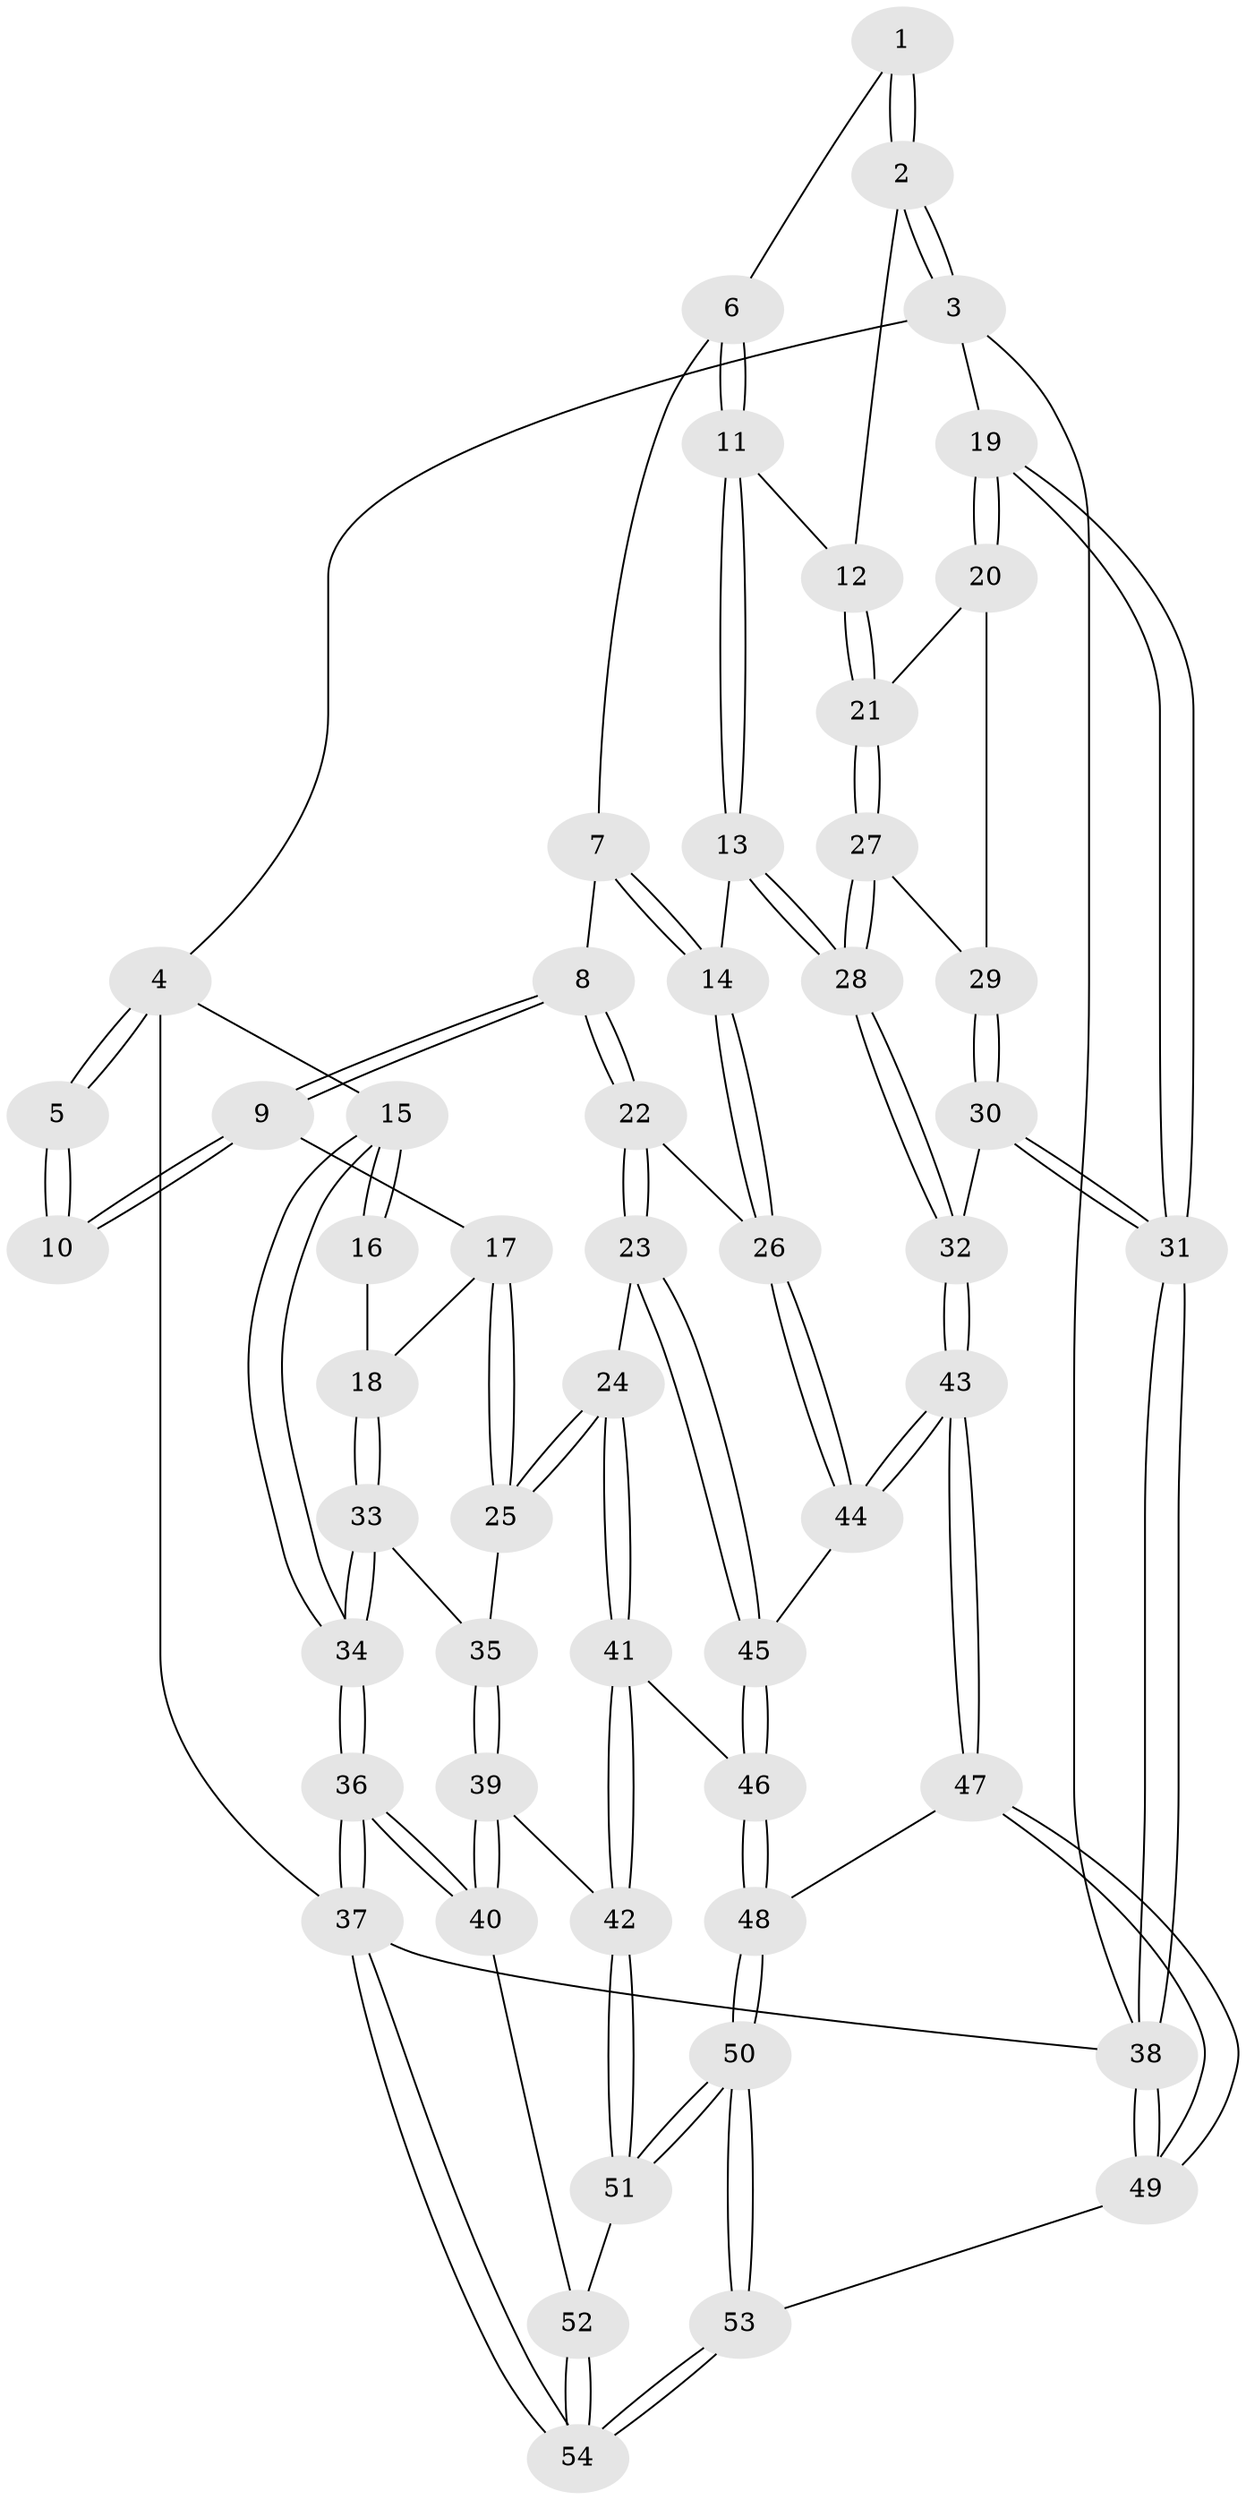 // coarse degree distribution, {4: 0.45454545454545453, 2: 0.13636363636363635, 3: 0.3181818181818182, 6: 0.045454545454545456, 5: 0.045454545454545456}
// Generated by graph-tools (version 1.1) at 2025/38/03/04/25 23:38:23]
// undirected, 54 vertices, 132 edges
graph export_dot {
  node [color=gray90,style=filled];
  1 [pos="+0.6037454945714708+0"];
  2 [pos="+1+0"];
  3 [pos="+1+0"];
  4 [pos="+0+0"];
  5 [pos="+0.3406189407644992+0"];
  6 [pos="+0.6052771498261961+0.1395643169429352"];
  7 [pos="+0.5732638692934208+0.19793764358858235"];
  8 [pos="+0.3269853491757765+0.2676458355543241"];
  9 [pos="+0.31494278303676293+0.2572169947380755"];
  10 [pos="+0.3137990707618112+0.2523851268049577"];
  11 [pos="+0.7423060427295421+0.30418380247518445"];
  12 [pos="+0.7753864963506412+0.29963192725492066"];
  13 [pos="+0.6463172411070108+0.4453058489916388"];
  14 [pos="+0.5073112640798151+0.45743978534526347"];
  15 [pos="+0+0"];
  16 [pos="+0.04397233724580619+0.19355542689268185"];
  17 [pos="+0.3045209527857508+0.2660601976580604"];
  18 [pos="+0.14129551739630228+0.36096080278948023"];
  19 [pos="+1+0.045920597553771744"];
  20 [pos="+0.9308117251942265+0.31498634427677663"];
  21 [pos="+0.8358122417300452+0.3342198350448002"];
  22 [pos="+0.4771925311663245+0.4660225941536198"];
  23 [pos="+0.4341896301589245+0.5033314215571691"];
  24 [pos="+0.31531877111652934+0.5432202911365451"];
  25 [pos="+0.21657305095149015+0.4982360568076261"];
  26 [pos="+0.49549495315461717+0.46419505186757265"];
  27 [pos="+0.840313794043251+0.38647297340843895"];
  28 [pos="+0.8403440022131412+0.5746218698752125"];
  29 [pos="+0.9321661208791764+0.404887293461931"];
  30 [pos="+0.9663168159856818+0.6371134908447467"];
  31 [pos="+1+0.6902884503964023"];
  32 [pos="+0.8732703717080265+0.6156858519616062"];
  33 [pos="+0.11073786285887974+0.47450531965966086"];
  34 [pos="+0+0.4930855541401715"];
  35 [pos="+0.1130810703284469+0.4761610166313625"];
  36 [pos="+0+0.7956197328988733"];
  37 [pos="+0+1"];
  38 [pos="+1+1"];
  39 [pos="+0.14105770634569775+0.7582797111032145"];
  40 [pos="+0.05677876599180873+0.7794930059044056"];
  41 [pos="+0.28856348281833805+0.6147357011178912"];
  42 [pos="+0.180635032855509+0.7638582394580206"];
  43 [pos="+0.6634924926471+0.7445030271935856"];
  44 [pos="+0.6239685943375359+0.7008303368361769"];
  45 [pos="+0.44215952449012+0.6973300824784923"];
  46 [pos="+0.413815899348078+0.7780707798598339"];
  47 [pos="+0.6389997407506265+0.8223538422683901"];
  48 [pos="+0.4065478604208009+0.8626977478373807"];
  49 [pos="+0.86018915033486+1"];
  50 [pos="+0.37909875273659704+0.8875969444872102"];
  51 [pos="+0.24577505882678852+0.8226983579429691"];
  52 [pos="+0.1394892884673148+0.9924265401874702"];
  53 [pos="+0.37906416080244953+1"];
  54 [pos="+0.09036811764333234+1"];
  1 -- 2;
  1 -- 2;
  1 -- 6;
  2 -- 3;
  2 -- 3;
  2 -- 12;
  3 -- 4;
  3 -- 19;
  3 -- 38;
  4 -- 5;
  4 -- 5;
  4 -- 15;
  4 -- 37;
  5 -- 10;
  5 -- 10;
  6 -- 7;
  6 -- 11;
  6 -- 11;
  7 -- 8;
  7 -- 14;
  7 -- 14;
  8 -- 9;
  8 -- 9;
  8 -- 22;
  8 -- 22;
  9 -- 10;
  9 -- 10;
  9 -- 17;
  11 -- 12;
  11 -- 13;
  11 -- 13;
  12 -- 21;
  12 -- 21;
  13 -- 14;
  13 -- 28;
  13 -- 28;
  14 -- 26;
  14 -- 26;
  15 -- 16;
  15 -- 16;
  15 -- 34;
  15 -- 34;
  16 -- 18;
  17 -- 18;
  17 -- 25;
  17 -- 25;
  18 -- 33;
  18 -- 33;
  19 -- 20;
  19 -- 20;
  19 -- 31;
  19 -- 31;
  20 -- 21;
  20 -- 29;
  21 -- 27;
  21 -- 27;
  22 -- 23;
  22 -- 23;
  22 -- 26;
  23 -- 24;
  23 -- 45;
  23 -- 45;
  24 -- 25;
  24 -- 25;
  24 -- 41;
  24 -- 41;
  25 -- 35;
  26 -- 44;
  26 -- 44;
  27 -- 28;
  27 -- 28;
  27 -- 29;
  28 -- 32;
  28 -- 32;
  29 -- 30;
  29 -- 30;
  30 -- 31;
  30 -- 31;
  30 -- 32;
  31 -- 38;
  31 -- 38;
  32 -- 43;
  32 -- 43;
  33 -- 34;
  33 -- 34;
  33 -- 35;
  34 -- 36;
  34 -- 36;
  35 -- 39;
  35 -- 39;
  36 -- 37;
  36 -- 37;
  36 -- 40;
  36 -- 40;
  37 -- 54;
  37 -- 54;
  37 -- 38;
  38 -- 49;
  38 -- 49;
  39 -- 40;
  39 -- 40;
  39 -- 42;
  40 -- 52;
  41 -- 42;
  41 -- 42;
  41 -- 46;
  42 -- 51;
  42 -- 51;
  43 -- 44;
  43 -- 44;
  43 -- 47;
  43 -- 47;
  44 -- 45;
  45 -- 46;
  45 -- 46;
  46 -- 48;
  46 -- 48;
  47 -- 48;
  47 -- 49;
  47 -- 49;
  48 -- 50;
  48 -- 50;
  49 -- 53;
  50 -- 51;
  50 -- 51;
  50 -- 53;
  50 -- 53;
  51 -- 52;
  52 -- 54;
  52 -- 54;
  53 -- 54;
  53 -- 54;
}
